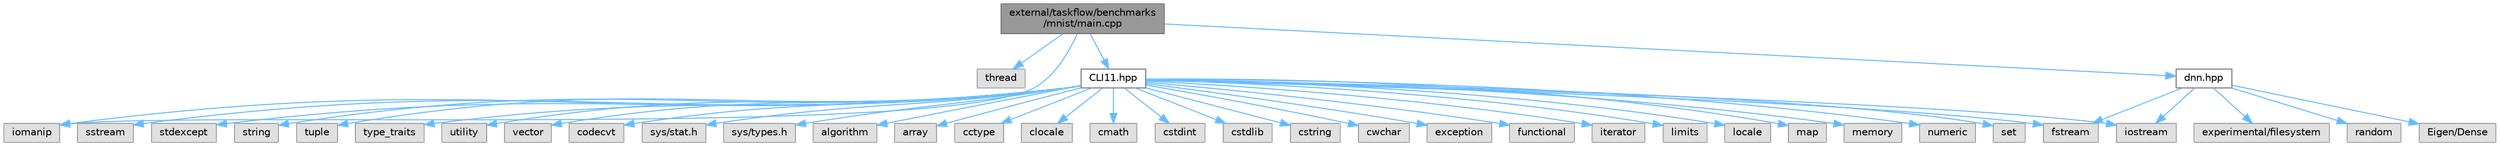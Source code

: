 digraph "external/taskflow/benchmarks/mnist/main.cpp"
{
 // LATEX_PDF_SIZE
  bgcolor="transparent";
  edge [fontname=Helvetica,fontsize=10,labelfontname=Helvetica,labelfontsize=10];
  node [fontname=Helvetica,fontsize=10,shape=box,height=0.2,width=0.4];
  Node1 [id="Node000001",label="external/taskflow/benchmarks\l/mnist/main.cpp",height=0.2,width=0.4,color="gray40", fillcolor="grey60", style="filled", fontcolor="black",tooltip=" "];
  Node1 -> Node2 [id="edge1_Node000001_Node000002",color="steelblue1",style="solid",tooltip=" "];
  Node2 [id="Node000002",label="thread",height=0.2,width=0.4,color="grey60", fillcolor="#E0E0E0", style="filled",tooltip=" "];
  Node1 -> Node3 [id="edge2_Node000001_Node000003",color="steelblue1",style="solid",tooltip=" "];
  Node3 [id="Node000003",label="iomanip",height=0.2,width=0.4,color="grey60", fillcolor="#E0E0E0", style="filled",tooltip=" "];
  Node1 -> Node4 [id="edge3_Node000001_Node000004",color="steelblue1",style="solid",tooltip=" "];
  Node4 [id="Node000004",label="CLI11.hpp",height=0.2,width=0.4,color="grey40", fillcolor="white", style="filled",URL="$_c_l_i11_8hpp.html",tooltip=" "];
  Node4 -> Node5 [id="edge4_Node000004_Node000005",color="steelblue1",style="solid",tooltip=" "];
  Node5 [id="Node000005",label="algorithm",height=0.2,width=0.4,color="grey60", fillcolor="#E0E0E0", style="filled",tooltip=" "];
  Node4 -> Node6 [id="edge5_Node000004_Node000006",color="steelblue1",style="solid",tooltip=" "];
  Node6 [id="Node000006",label="array",height=0.2,width=0.4,color="grey60", fillcolor="#E0E0E0", style="filled",tooltip=" "];
  Node4 -> Node7 [id="edge6_Node000004_Node000007",color="steelblue1",style="solid",tooltip=" "];
  Node7 [id="Node000007",label="cctype",height=0.2,width=0.4,color="grey60", fillcolor="#E0E0E0", style="filled",tooltip=" "];
  Node4 -> Node8 [id="edge7_Node000004_Node000008",color="steelblue1",style="solid",tooltip=" "];
  Node8 [id="Node000008",label="clocale",height=0.2,width=0.4,color="grey60", fillcolor="#E0E0E0", style="filled",tooltip=" "];
  Node4 -> Node9 [id="edge8_Node000004_Node000009",color="steelblue1",style="solid",tooltip=" "];
  Node9 [id="Node000009",label="cmath",height=0.2,width=0.4,color="grey60", fillcolor="#E0E0E0", style="filled",tooltip=" "];
  Node4 -> Node10 [id="edge9_Node000004_Node000010",color="steelblue1",style="solid",tooltip=" "];
  Node10 [id="Node000010",label="cstdint",height=0.2,width=0.4,color="grey60", fillcolor="#E0E0E0", style="filled",tooltip=" "];
  Node4 -> Node11 [id="edge10_Node000004_Node000011",color="steelblue1",style="solid",tooltip=" "];
  Node11 [id="Node000011",label="cstdlib",height=0.2,width=0.4,color="grey60", fillcolor="#E0E0E0", style="filled",tooltip=" "];
  Node4 -> Node12 [id="edge11_Node000004_Node000012",color="steelblue1",style="solid",tooltip=" "];
  Node12 [id="Node000012",label="cstring",height=0.2,width=0.4,color="grey60", fillcolor="#E0E0E0", style="filled",tooltip=" "];
  Node4 -> Node13 [id="edge12_Node000004_Node000013",color="steelblue1",style="solid",tooltip=" "];
  Node13 [id="Node000013",label="cwchar",height=0.2,width=0.4,color="grey60", fillcolor="#E0E0E0", style="filled",tooltip=" "];
  Node4 -> Node14 [id="edge13_Node000004_Node000014",color="steelblue1",style="solid",tooltip=" "];
  Node14 [id="Node000014",label="exception",height=0.2,width=0.4,color="grey60", fillcolor="#E0E0E0", style="filled",tooltip=" "];
  Node4 -> Node15 [id="edge14_Node000004_Node000015",color="steelblue1",style="solid",tooltip=" "];
  Node15 [id="Node000015",label="fstream",height=0.2,width=0.4,color="grey60", fillcolor="#E0E0E0", style="filled",tooltip=" "];
  Node4 -> Node16 [id="edge15_Node000004_Node000016",color="steelblue1",style="solid",tooltip=" "];
  Node16 [id="Node000016",label="functional",height=0.2,width=0.4,color="grey60", fillcolor="#E0E0E0", style="filled",tooltip=" "];
  Node4 -> Node3 [id="edge16_Node000004_Node000003",color="steelblue1",style="solid",tooltip=" "];
  Node4 -> Node17 [id="edge17_Node000004_Node000017",color="steelblue1",style="solid",tooltip=" "];
  Node17 [id="Node000017",label="iostream",height=0.2,width=0.4,color="grey60", fillcolor="#E0E0E0", style="filled",tooltip=" "];
  Node4 -> Node18 [id="edge18_Node000004_Node000018",color="steelblue1",style="solid",tooltip=" "];
  Node18 [id="Node000018",label="iterator",height=0.2,width=0.4,color="grey60", fillcolor="#E0E0E0", style="filled",tooltip=" "];
  Node4 -> Node19 [id="edge19_Node000004_Node000019",color="steelblue1",style="solid",tooltip=" "];
  Node19 [id="Node000019",label="limits",height=0.2,width=0.4,color="grey60", fillcolor="#E0E0E0", style="filled",tooltip=" "];
  Node4 -> Node20 [id="edge20_Node000004_Node000020",color="steelblue1",style="solid",tooltip=" "];
  Node20 [id="Node000020",label="locale",height=0.2,width=0.4,color="grey60", fillcolor="#E0E0E0", style="filled",tooltip=" "];
  Node4 -> Node21 [id="edge21_Node000004_Node000021",color="steelblue1",style="solid",tooltip=" "];
  Node21 [id="Node000021",label="map",height=0.2,width=0.4,color="grey60", fillcolor="#E0E0E0", style="filled",tooltip=" "];
  Node4 -> Node22 [id="edge22_Node000004_Node000022",color="steelblue1",style="solid",tooltip=" "];
  Node22 [id="Node000022",label="memory",height=0.2,width=0.4,color="grey60", fillcolor="#E0E0E0", style="filled",tooltip=" "];
  Node4 -> Node23 [id="edge23_Node000004_Node000023",color="steelblue1",style="solid",tooltip=" "];
  Node23 [id="Node000023",label="numeric",height=0.2,width=0.4,color="grey60", fillcolor="#E0E0E0", style="filled",tooltip=" "];
  Node4 -> Node24 [id="edge24_Node000004_Node000024",color="steelblue1",style="solid",tooltip=" "];
  Node24 [id="Node000024",label="set",height=0.2,width=0.4,color="grey60", fillcolor="#E0E0E0", style="filled",tooltip=" "];
  Node4 -> Node25 [id="edge25_Node000004_Node000025",color="steelblue1",style="solid",tooltip=" "];
  Node25 [id="Node000025",label="sstream",height=0.2,width=0.4,color="grey60", fillcolor="#E0E0E0", style="filled",tooltip=" "];
  Node4 -> Node26 [id="edge26_Node000004_Node000026",color="steelblue1",style="solid",tooltip=" "];
  Node26 [id="Node000026",label="stdexcept",height=0.2,width=0.4,color="grey60", fillcolor="#E0E0E0", style="filled",tooltip=" "];
  Node4 -> Node27 [id="edge27_Node000004_Node000027",color="steelblue1",style="solid",tooltip=" "];
  Node27 [id="Node000027",label="string",height=0.2,width=0.4,color="grey60", fillcolor="#E0E0E0", style="filled",tooltip=" "];
  Node4 -> Node28 [id="edge28_Node000004_Node000028",color="steelblue1",style="solid",tooltip=" "];
  Node28 [id="Node000028",label="tuple",height=0.2,width=0.4,color="grey60", fillcolor="#E0E0E0", style="filled",tooltip=" "];
  Node4 -> Node29 [id="edge29_Node000004_Node000029",color="steelblue1",style="solid",tooltip=" "];
  Node29 [id="Node000029",label="type_traits",height=0.2,width=0.4,color="grey60", fillcolor="#E0E0E0", style="filled",tooltip=" "];
  Node4 -> Node30 [id="edge30_Node000004_Node000030",color="steelblue1",style="solid",tooltip=" "];
  Node30 [id="Node000030",label="utility",height=0.2,width=0.4,color="grey60", fillcolor="#E0E0E0", style="filled",tooltip=" "];
  Node4 -> Node31 [id="edge31_Node000004_Node000031",color="steelblue1",style="solid",tooltip=" "];
  Node31 [id="Node000031",label="vector",height=0.2,width=0.4,color="grey60", fillcolor="#E0E0E0", style="filled",tooltip=" "];
  Node4 -> Node32 [id="edge32_Node000004_Node000032",color="steelblue1",style="solid",tooltip=" "];
  Node32 [id="Node000032",label="codecvt",height=0.2,width=0.4,color="grey60", fillcolor="#E0E0E0", style="filled",tooltip=" "];
  Node4 -> Node33 [id="edge33_Node000004_Node000033",color="steelblue1",style="solid",tooltip=" "];
  Node33 [id="Node000033",label="sys/stat.h",height=0.2,width=0.4,color="grey60", fillcolor="#E0E0E0", style="filled",tooltip=" "];
  Node4 -> Node34 [id="edge34_Node000004_Node000034",color="steelblue1",style="solid",tooltip=" "];
  Node34 [id="Node000034",label="sys/types.h",height=0.2,width=0.4,color="grey60", fillcolor="#E0E0E0", style="filled",tooltip=" "];
  Node1 -> Node35 [id="edge35_Node000001_Node000035",color="steelblue1",style="solid",tooltip=" "];
  Node35 [id="Node000035",label="dnn.hpp",height=0.2,width=0.4,color="grey40", fillcolor="white", style="filled",URL="$dnn_8hpp.html",tooltip=" "];
  Node35 -> Node17 [id="edge36_Node000035_Node000017",color="steelblue1",style="solid",tooltip=" "];
  Node35 -> Node36 [id="edge37_Node000035_Node000036",color="steelblue1",style="solid",tooltip=" "];
  Node36 [id="Node000036",label="experimental/filesystem",height=0.2,width=0.4,color="grey60", fillcolor="#E0E0E0", style="filled",tooltip=" "];
  Node35 -> Node15 [id="edge38_Node000035_Node000015",color="steelblue1",style="solid",tooltip=" "];
  Node35 -> Node37 [id="edge39_Node000035_Node000037",color="steelblue1",style="solid",tooltip=" "];
  Node37 [id="Node000037",label="random",height=0.2,width=0.4,color="grey60", fillcolor="#E0E0E0", style="filled",tooltip=" "];
  Node35 -> Node38 [id="edge40_Node000035_Node000038",color="steelblue1",style="solid",tooltip=" "];
  Node38 [id="Node000038",label="Eigen/Dense",height=0.2,width=0.4,color="grey60", fillcolor="#E0E0E0", style="filled",tooltip=" "];
}
